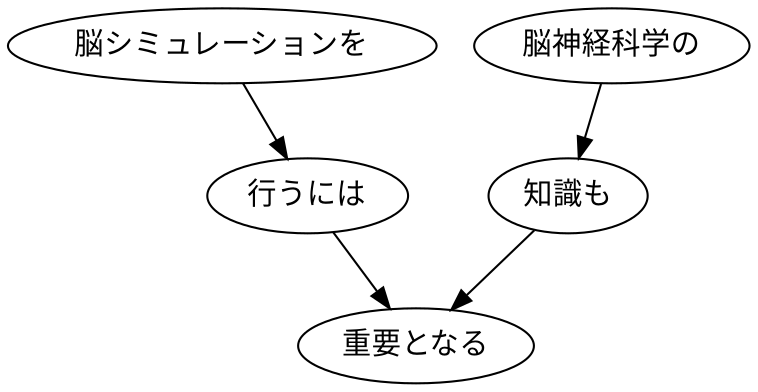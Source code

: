 // ans44
digraph {
	0 [label="脳シミュレーションを"]
	1 [label="行うには"]
	0 -> 1
	1 [label="行うには"]
	4 [label="重要となる"]
	1 -> 4
	2 [label="脳神経科学の"]
	3 [label="知識も"]
	2 -> 3
	3 [label="知識も"]
	4 [label="重要となる"]
	3 -> 4
}
